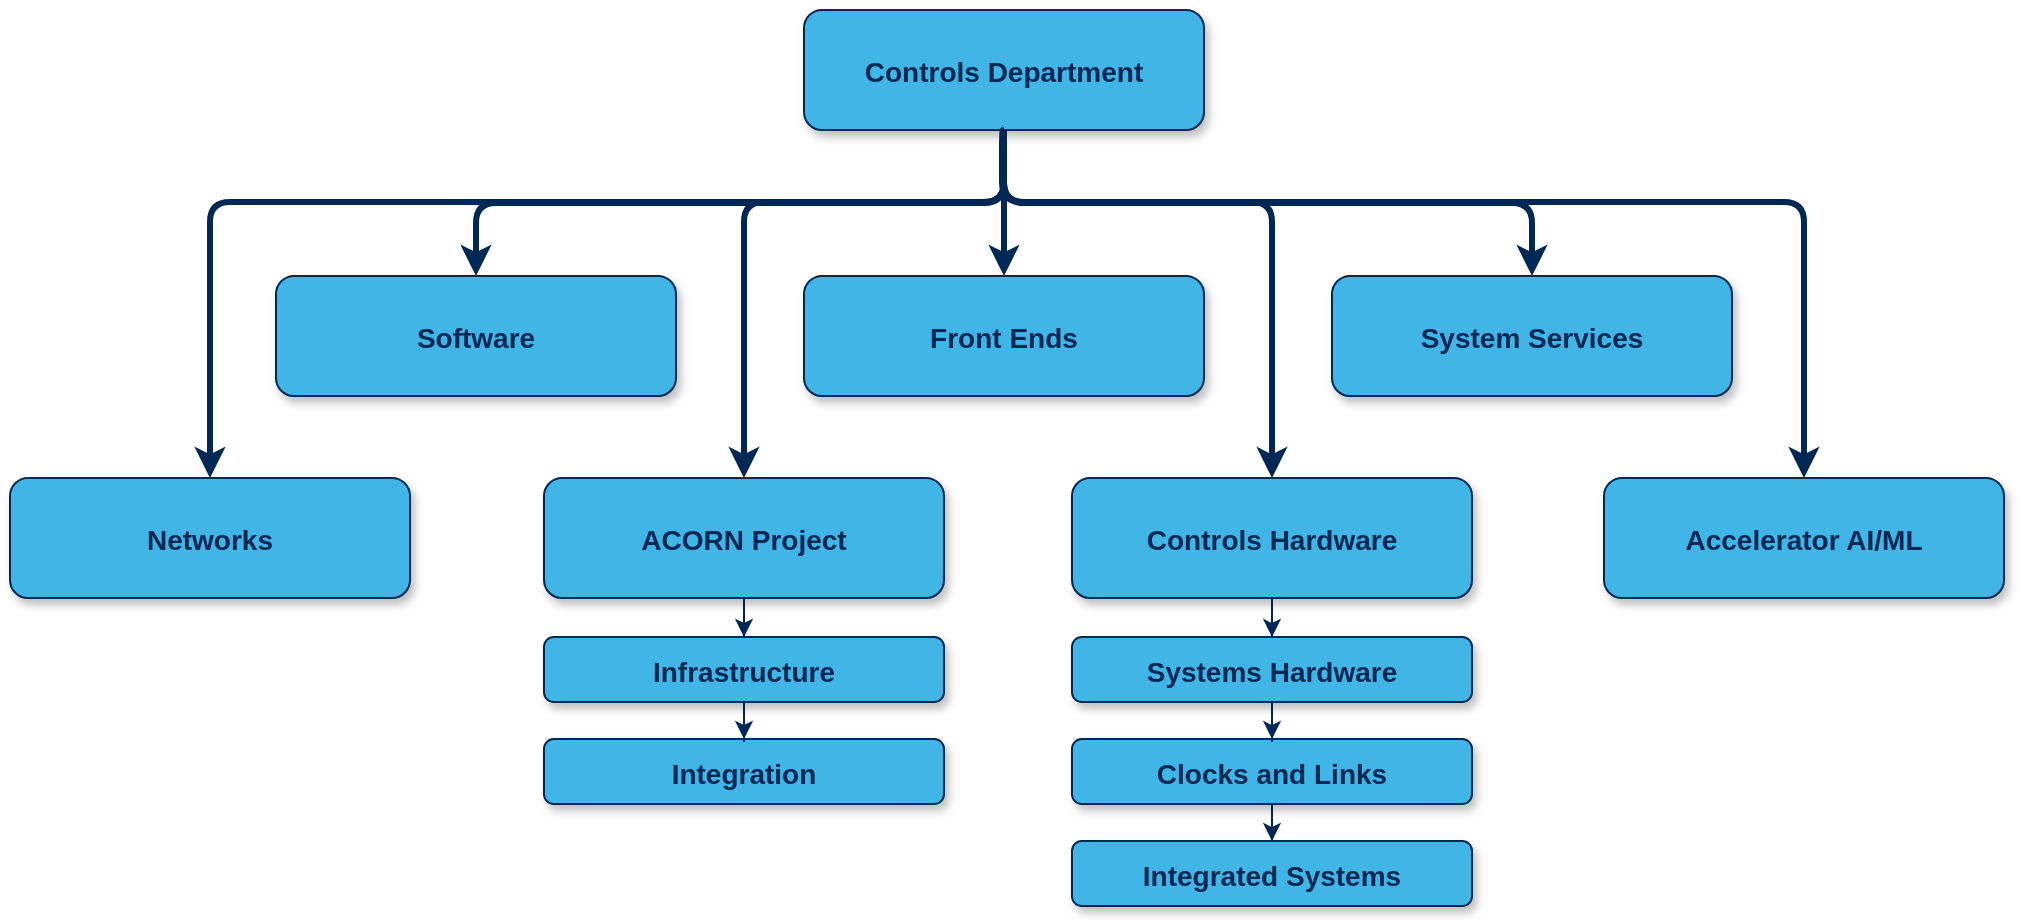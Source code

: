 <mxfile version="21.6.6" type="github">
  <diagram name="Page-1" id="97916047-d0de-89f5-080d-49f4d83e522f">
    <mxGraphModel dx="989" dy="527" grid="0" gridSize="10" guides="1" tooltips="1" connect="1" arrows="1" fold="1" page="1" pageScale="1.5" pageWidth="1169" pageHeight="827" background="none" math="0" shadow="0">
      <root>
        <mxCell id="0" />
        <mxCell id="1" parent="0" />
        <mxCell id="TGfU6XMZG4lvDgsyMCdG-103" style="edgeStyle=orthogonalEdgeStyle;rounded=1;orthogonalLoop=1;jettySize=auto;html=1;entryX=0.5;entryY=0;entryDx=0;entryDy=0;exitX=0.5;exitY=1;exitDx=0;exitDy=0;strokeWidth=3;strokeColor=#002855;fontColor=#002855;" edge="1" parent="1" source="TGfU6XMZG4lvDgsyMCdG-75" target="TGfU6XMZG4lvDgsyMCdG-70">
          <mxGeometry relative="1" as="geometry">
            <Array as="points">
              <mxPoint x="772" y="432" />
              <mxPoint x="1172" y="432" />
            </Array>
          </mxGeometry>
        </mxCell>
        <mxCell id="TGfU6XMZG4lvDgsyMCdG-105" style="edgeStyle=orthogonalEdgeStyle;rounded=1;orthogonalLoop=1;jettySize=auto;html=1;exitX=0.5;exitY=1;exitDx=0;exitDy=0;strokeWidth=3;strokeColor=#002855;entryX=0.5;entryY=0;entryDx=0;entryDy=0;fontColor=#002855;" edge="1" parent="1" source="TGfU6XMZG4lvDgsyMCdG-75" target="18">
          <mxGeometry relative="1" as="geometry">
            <Array as="points">
              <mxPoint x="772" y="432" />
              <mxPoint x="375" y="432" />
            </Array>
          </mxGeometry>
        </mxCell>
        <mxCell id="TGfU6XMZG4lvDgsyMCdG-110" style="edgeStyle=orthogonalEdgeStyle;rounded=1;orthogonalLoop=1;jettySize=auto;html=1;entryX=0.5;entryY=0;entryDx=0;entryDy=0;exitX=0.5;exitY=1;exitDx=0;exitDy=0;strokeColor=#002855;strokeWidth=3;fontColor=#002855;" edge="1" parent="1" source="TGfU6XMZG4lvDgsyMCdG-75" target="8">
          <mxGeometry relative="1" as="geometry">
            <Array as="points">
              <mxPoint x="772" y="432" />
              <mxPoint x="642" y="432" />
            </Array>
          </mxGeometry>
        </mxCell>
        <mxCell id="4" value="Front Ends" style="rounded=1;fillColor=#41B6E6;strokeColor=#002855;shadow=1;gradientColor=none;fontStyle=1;fontColor=#002855;fontSize=14;" parent="1" vertex="1">
          <mxGeometry x="672" y="469" width="200" height="60" as="geometry" />
        </mxCell>
        <mxCell id="5" value="Software" style="rounded=1;fillColor=#41B6E6;strokeColor=#002855;shadow=1;gradientColor=none;fontStyle=1;fontColor=#002855;fontSize=14;" parent="1" vertex="1">
          <mxGeometry x="408" y="469" width="200" height="60" as="geometry" />
        </mxCell>
        <mxCell id="6" value="System Services" style="rounded=1;fillColor=#41B6E6;strokeColor=#002855;shadow=1;gradientColor=none;fontStyle=1;fontColor=#002855;fontSize=14;" parent="1" vertex="1">
          <mxGeometry x="936" y="469" width="200" height="60" as="geometry" />
        </mxCell>
        <mxCell id="TGfU6XMZG4lvDgsyMCdG-114" value="" style="edgeStyle=orthogonalEdgeStyle;rounded=0;orthogonalLoop=1;jettySize=auto;html=1;strokeColor=#002855;" edge="1" parent="1" source="8" target="TGfU6XMZG4lvDgsyMCdG-113">
          <mxGeometry relative="1" as="geometry" />
        </mxCell>
        <mxCell id="8" value="ACORN Project" style="rounded=1;fillColor=#41B6E6;strokeColor=#002855;shadow=1;gradientColor=none;fontStyle=1;fontColor=#002855;fontSize=14;" parent="1" vertex="1">
          <mxGeometry x="542" y="570" width="200" height="60" as="geometry" />
        </mxCell>
        <mxCell id="TGfU6XMZG4lvDgsyMCdG-96" value="" style="edgeStyle=orthogonalEdgeStyle;rounded=0;orthogonalLoop=1;jettySize=auto;html=1;fontColor=#002855;strokeColor=#002855;" edge="1" parent="1" source="13" target="TGfU6XMZG4lvDgsyMCdG-66">
          <mxGeometry relative="1" as="geometry" />
        </mxCell>
        <mxCell id="13" value="Controls Hardware" style="rounded=1;fillColor=#41B6E6;strokeColor=#002855;shadow=1;gradientColor=none;fontStyle=1;fontColor=#002855;fontSize=14;" parent="1" vertex="1">
          <mxGeometry x="806" y="570" width="200" height="60" as="geometry" />
        </mxCell>
        <mxCell id="18" value="Networks" style="rounded=1;fillColor=#41B6E6;strokeColor=#002855;shadow=1;gradientColor=none;fontStyle=1;fontColor=#002855;fontSize=14;" parent="1" vertex="1">
          <mxGeometry x="275" y="570" width="200" height="60" as="geometry" />
        </mxCell>
        <mxCell id="TGfU6XMZG4lvDgsyMCdG-98" value="" style="edgeStyle=orthogonalEdgeStyle;rounded=0;orthogonalLoop=1;jettySize=auto;html=1;fontColor=#002855;strokeColor=#002855;" edge="1" parent="1" source="TGfU6XMZG4lvDgsyMCdG-64" target="TGfU6XMZG4lvDgsyMCdG-68">
          <mxGeometry relative="1" as="geometry" />
        </mxCell>
        <mxCell id="TGfU6XMZG4lvDgsyMCdG-64" value="Clocks and Links" style="rounded=1;fillColor=#41B6E6;strokeColor=#002855;shadow=1;gradientColor=none;fontStyle=1;fontColor=#002855;fontSize=14;" vertex="1" parent="1">
          <mxGeometry x="806" y="700.5" width="200" height="32.5" as="geometry" />
        </mxCell>
        <mxCell id="TGfU6XMZG4lvDgsyMCdG-97" value="" style="edgeStyle=orthogonalEdgeStyle;rounded=0;orthogonalLoop=1;jettySize=auto;html=1;fontColor=#002855;strokeColor=#002855;" edge="1" parent="1" source="TGfU6XMZG4lvDgsyMCdG-66" target="TGfU6XMZG4lvDgsyMCdG-64">
          <mxGeometry relative="1" as="geometry" />
        </mxCell>
        <mxCell id="TGfU6XMZG4lvDgsyMCdG-66" value="Systems Hardware" style="rounded=1;fillColor=#41B6E6;strokeColor=#002855;shadow=1;gradientColor=none;fontStyle=1;fontColor=#002855;fontSize=14;" vertex="1" parent="1">
          <mxGeometry x="806" y="649.5" width="200" height="32.5" as="geometry" />
        </mxCell>
        <mxCell id="TGfU6XMZG4lvDgsyMCdG-68" value="Integrated Systems" style="rounded=1;fillColor=#41B6E6;strokeColor=#002855;shadow=1;gradientColor=none;fontStyle=1;fontColor=#002855;fontSize=14;" vertex="1" parent="1">
          <mxGeometry x="806" y="751.5" width="200" height="32.5" as="geometry" />
        </mxCell>
        <mxCell id="TGfU6XMZG4lvDgsyMCdG-70" value="Accelerator AI/ML" style="rounded=1;fillColor=#41B6E6;strokeColor=#002855;shadow=1;gradientColor=none;fontStyle=1;fontColor=#002855;fontSize=14;" vertex="1" parent="1">
          <mxGeometry x="1072" y="570" width="200" height="60" as="geometry" />
        </mxCell>
        <mxCell id="TGfU6XMZG4lvDgsyMCdG-83" value="" style="edgeStyle=orthogonalEdgeStyle;rounded=1;orthogonalLoop=1;jettySize=auto;html=1;strokeWidth=3;strokeColor=#002855;exitX=0.5;exitY=1;exitDx=0;exitDy=0;fontColor=#002855;" edge="1" parent="1" source="TGfU6XMZG4lvDgsyMCdG-75" target="5">
          <mxGeometry relative="1" as="geometry" />
        </mxCell>
        <mxCell id="TGfU6XMZG4lvDgsyMCdG-100" value="" style="edgeStyle=orthogonalEdgeStyle;rounded=1;orthogonalLoop=1;jettySize=auto;html=1;strokeColor=#002855;strokeWidth=3;fontColor=#002855;" edge="1" parent="1" source="TGfU6XMZG4lvDgsyMCdG-75" target="4">
          <mxGeometry relative="1" as="geometry" />
        </mxCell>
        <mxCell id="TGfU6XMZG4lvDgsyMCdG-101" value="" style="edgeStyle=orthogonalEdgeStyle;rounded=1;orthogonalLoop=1;jettySize=auto;html=1;entryX=0.5;entryY=0;entryDx=0;entryDy=0;exitX=0.5;exitY=1;exitDx=0;exitDy=0;strokeColor=#002855;strokeWidth=3;fontColor=#002855;" edge="1" parent="1" source="TGfU6XMZG4lvDgsyMCdG-75" target="6">
          <mxGeometry relative="1" as="geometry" />
        </mxCell>
        <mxCell id="TGfU6XMZG4lvDgsyMCdG-75" value="Controls Department" style="rounded=1;fillColor=#41B6E6;strokeColor=#002855;shadow=1;gradientColor=none;fontStyle=1;fontColor=#002855;fontSize=14;" vertex="1" parent="1">
          <mxGeometry x="672" y="336" width="200" height="60" as="geometry" />
        </mxCell>
        <mxCell id="TGfU6XMZG4lvDgsyMCdG-111" style="edgeStyle=orthogonalEdgeStyle;rounded=1;orthogonalLoop=1;jettySize=auto;html=1;entryX=0.5;entryY=0;entryDx=0;entryDy=0;exitX=0.5;exitY=1;exitDx=0;exitDy=0;strokeColor=#002855;strokeWidth=3;fontColor=#002855;" edge="1" parent="1" source="TGfU6XMZG4lvDgsyMCdG-75" target="13">
          <mxGeometry relative="1" as="geometry">
            <mxPoint x="901" y="513" as="sourcePoint" />
            <mxPoint x="771" y="687" as="targetPoint" />
            <Array as="points">
              <mxPoint x="771" y="396" />
              <mxPoint x="771" y="432" />
              <mxPoint x="906" y="432" />
            </Array>
          </mxGeometry>
        </mxCell>
        <mxCell id="TGfU6XMZG4lvDgsyMCdG-112" value="Integration" style="rounded=1;fillColor=#41B6E6;strokeColor=#002855;shadow=1;gradientColor=none;fontStyle=1;fontColor=#002855;fontSize=14;" vertex="1" parent="1">
          <mxGeometry x="542" y="700.5" width="200" height="32.5" as="geometry" />
        </mxCell>
        <mxCell id="TGfU6XMZG4lvDgsyMCdG-115" value="" style="edgeStyle=orthogonalEdgeStyle;rounded=0;orthogonalLoop=1;jettySize=auto;html=1;strokeColor=#002855;" edge="1" parent="1" source="TGfU6XMZG4lvDgsyMCdG-113" target="TGfU6XMZG4lvDgsyMCdG-112">
          <mxGeometry relative="1" as="geometry" />
        </mxCell>
        <mxCell id="TGfU6XMZG4lvDgsyMCdG-113" value="Infrastructure" style="rounded=1;fillColor=#41B6E6;strokeColor=#002855;shadow=1;gradientColor=none;fontStyle=1;fontColor=#002855;fontSize=14;" vertex="1" parent="1">
          <mxGeometry x="542" y="649.5" width="200" height="32.5" as="geometry" />
        </mxCell>
      </root>
    </mxGraphModel>
  </diagram>
</mxfile>

